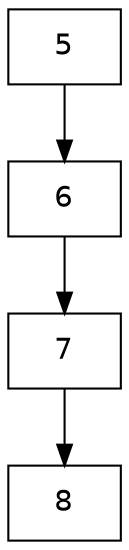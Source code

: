 digraph structs {
	node [fontname=Helvetica shape=record]
	rankdir=TB
	0 [label=5]
	1 [label=6]
	0 -> 1
	1 [label=6]
	2 [label=7]
	1 -> 2
	2 [label=7]
	3 [label=8]
	2 -> 3
}
